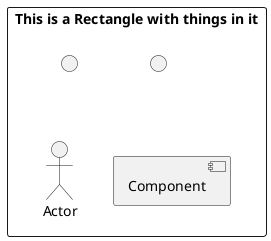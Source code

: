 @startuml
rectangle "This is a Rectangle with things in it" {
    () " " as o1
    () " " as o2
    :Actor:
    [Component]
}
@enduml
